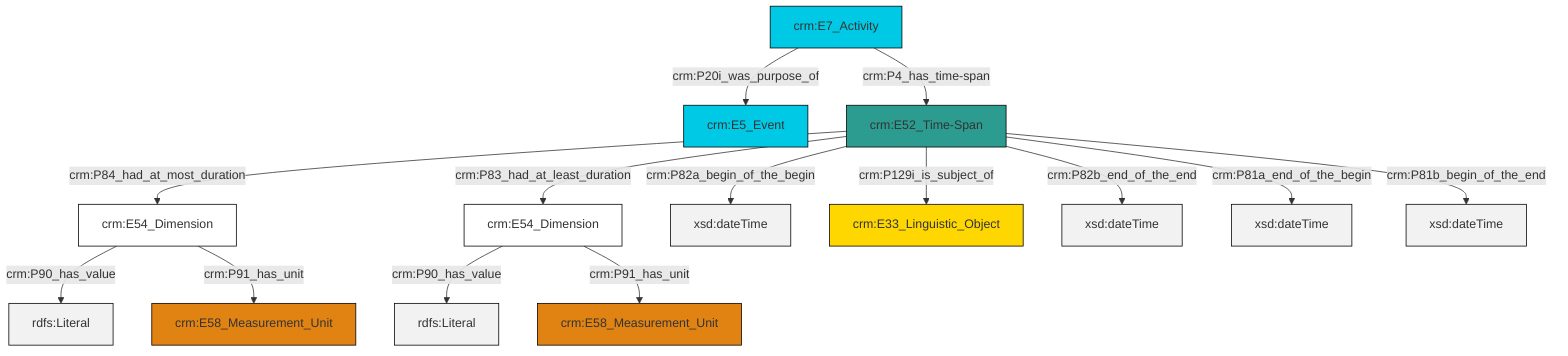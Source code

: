graph TD
classDef Literal fill:#f2f2f2,stroke:#000000;
classDef CRM_Entity fill:#FFFFFF,stroke:#000000;
classDef Temporal_Entity fill:#00C9E6, stroke:#000000;
classDef Type fill:#E18312, stroke:#000000;
classDef Time-Span fill:#2C9C91, stroke:#000000;
classDef Appellation fill:#FFEB7F, stroke:#000000;
classDef Place fill:#008836, stroke:#000000;
classDef Persistent_Item fill:#B266B2, stroke:#000000;
classDef Conceptual_Object fill:#FFD700, stroke:#000000;
classDef Physical_Thing fill:#D2B48C, stroke:#000000;
classDef Actor fill:#f58aad, stroke:#000000;
classDef PC_Classes fill:#4ce600, stroke:#000000;
classDef Multi fill:#cccccc,stroke:#000000;

2["crm:E54_Dimension"]:::CRM_Entity -->|crm:P90_has_value| 4[rdfs:Literal]:::Literal
5["crm:E54_Dimension"]:::CRM_Entity -->|crm:P90_has_value| 6[rdfs:Literal]:::Literal
8["crm:E52_Time-Span"]:::Time-Span -->|crm:P82a_begin_of_the_begin| 9[xsd:dateTime]:::Literal
8["crm:E52_Time-Span"]:::Time-Span -->|crm:P129i_is_subject_of| 12["crm:E33_Linguistic_Object"]:::Conceptual_Object
8["crm:E52_Time-Span"]:::Time-Span -->|crm:P84_had_at_most_duration| 2["crm:E54_Dimension"]:::CRM_Entity
5["crm:E54_Dimension"]:::CRM_Entity -->|crm:P91_has_unit| 10["crm:E58_Measurement_Unit"]:::Type
8["crm:E52_Time-Span"]:::Time-Span -->|crm:P83_had_at_least_duration| 5["crm:E54_Dimension"]:::CRM_Entity
15["crm:E7_Activity"]:::Temporal_Entity -->|crm:P20i_was_purpose_of| 0["crm:E5_Event"]:::Temporal_Entity
8["crm:E52_Time-Span"]:::Time-Span -->|crm:P82b_end_of_the_end| 16[xsd:dateTime]:::Literal
15["crm:E7_Activity"]:::Temporal_Entity -->|crm:P4_has_time-span| 8["crm:E52_Time-Span"]:::Time-Span
8["crm:E52_Time-Span"]:::Time-Span -->|crm:P81a_end_of_the_begin| 17[xsd:dateTime]:::Literal
8["crm:E52_Time-Span"]:::Time-Span -->|crm:P81b_begin_of_the_end| 18[xsd:dateTime]:::Literal
2["crm:E54_Dimension"]:::CRM_Entity -->|crm:P91_has_unit| 19["crm:E58_Measurement_Unit"]:::Type